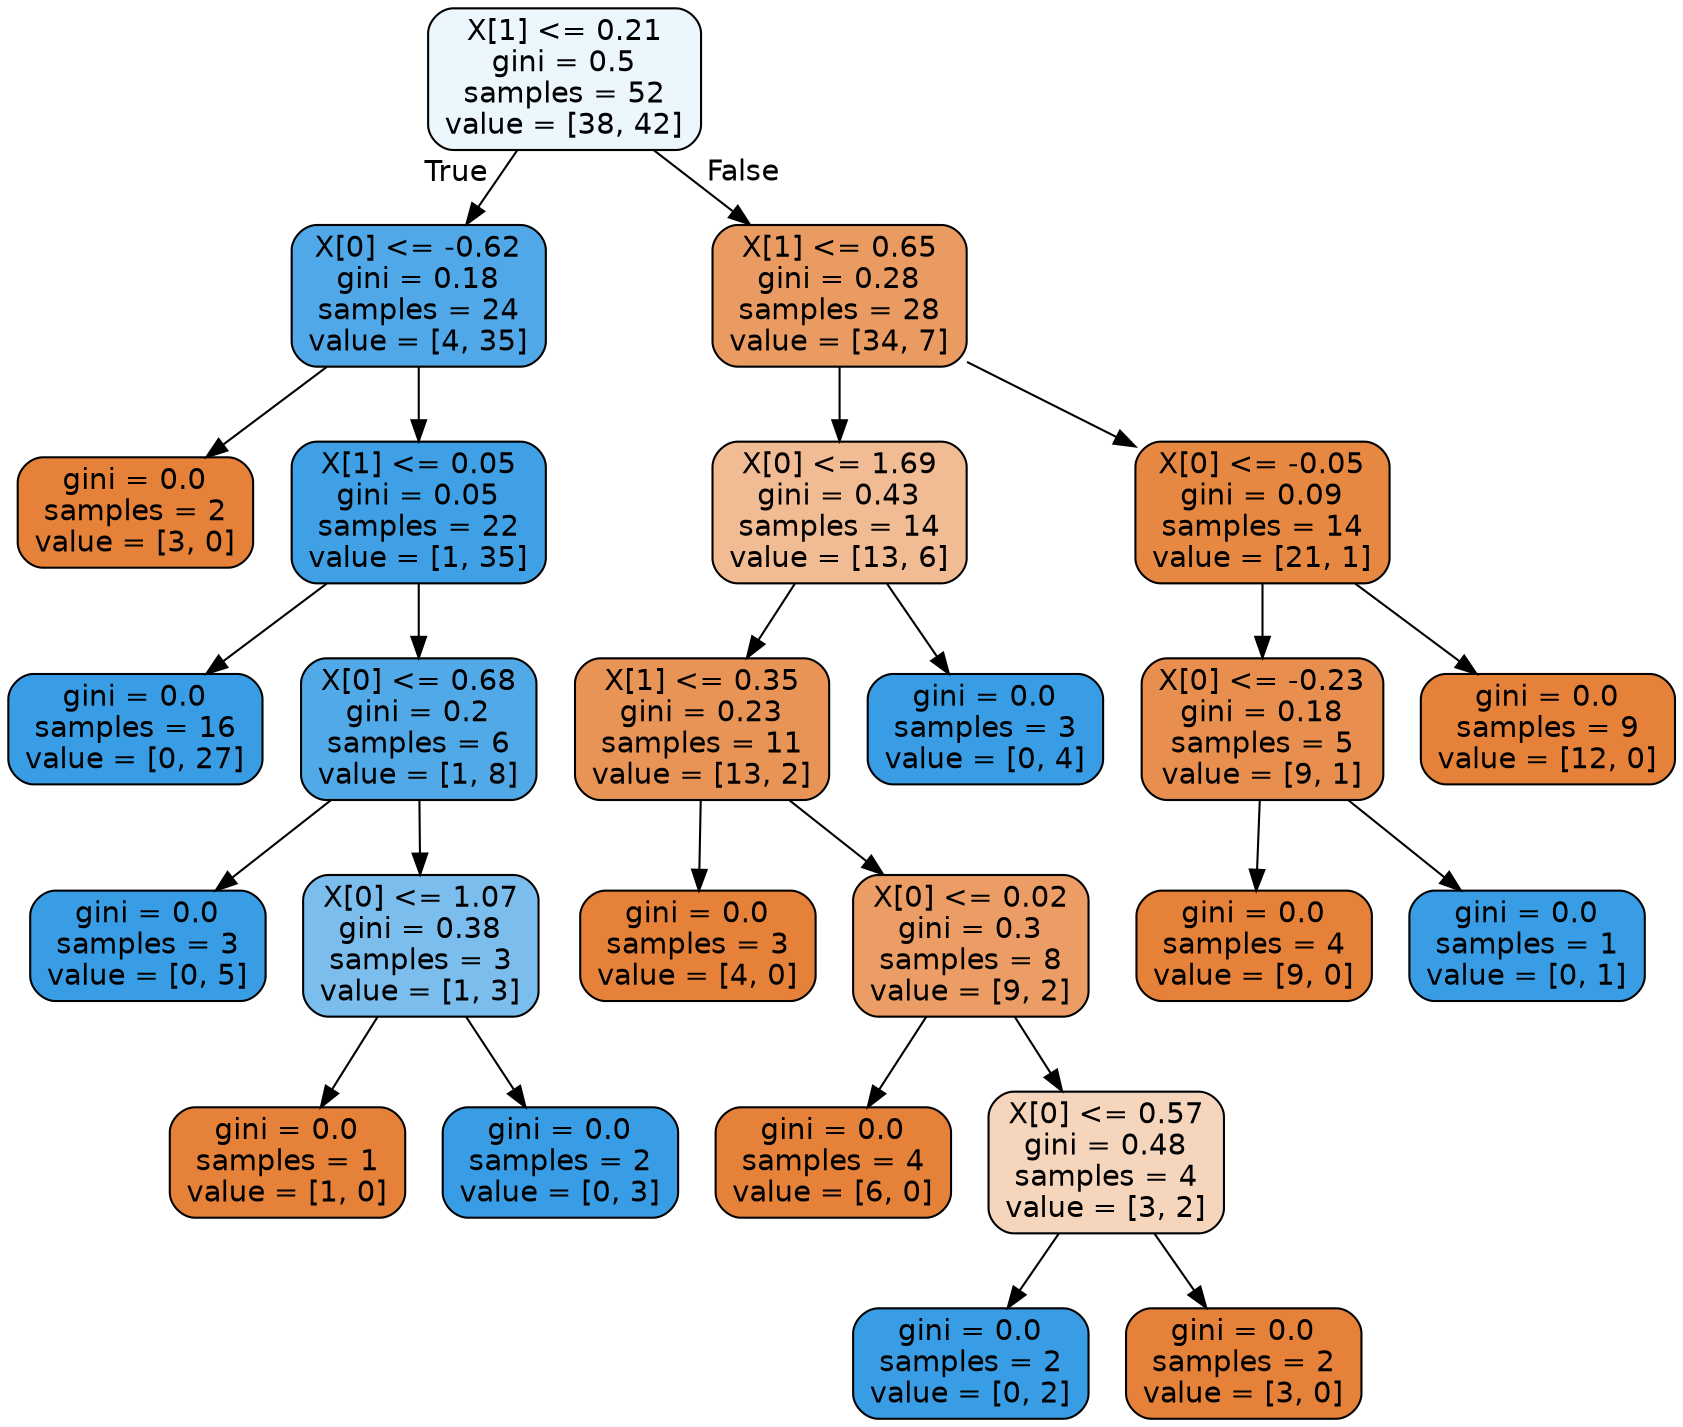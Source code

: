 digraph Tree {
node [shape=box, style="filled, rounded", color="black", fontname=helvetica] ;
edge [fontname=helvetica] ;
0 [label="X[1] <= 0.21\ngini = 0.5\nsamples = 52\nvalue = [38, 42]", fillcolor="#ecf6fd"] ;
1 [label="X[0] <= -0.62\ngini = 0.18\nsamples = 24\nvalue = [4, 35]", fillcolor="#50a8e8"] ;
0 -> 1 [labeldistance=2.5, labelangle=45, headlabel="True"] ;
2 [label="gini = 0.0\nsamples = 2\nvalue = [3, 0]", fillcolor="#e58139"] ;
1 -> 2 ;
3 [label="X[1] <= 0.05\ngini = 0.05\nsamples = 22\nvalue = [1, 35]", fillcolor="#3fa0e6"] ;
1 -> 3 ;
4 [label="gini = 0.0\nsamples = 16\nvalue = [0, 27]", fillcolor="#399de5"] ;
3 -> 4 ;
5 [label="X[0] <= 0.68\ngini = 0.2\nsamples = 6\nvalue = [1, 8]", fillcolor="#52a9e8"] ;
3 -> 5 ;
6 [label="gini = 0.0\nsamples = 3\nvalue = [0, 5]", fillcolor="#399de5"] ;
5 -> 6 ;
7 [label="X[0] <= 1.07\ngini = 0.38\nsamples = 3\nvalue = [1, 3]", fillcolor="#7bbeee"] ;
5 -> 7 ;
8 [label="gini = 0.0\nsamples = 1\nvalue = [1, 0]", fillcolor="#e58139"] ;
7 -> 8 ;
9 [label="gini = 0.0\nsamples = 2\nvalue = [0, 3]", fillcolor="#399de5"] ;
7 -> 9 ;
10 [label="X[1] <= 0.65\ngini = 0.28\nsamples = 28\nvalue = [34, 7]", fillcolor="#ea9b62"] ;
0 -> 10 [labeldistance=2.5, labelangle=-45, headlabel="False"] ;
11 [label="X[0] <= 1.69\ngini = 0.43\nsamples = 14\nvalue = [13, 6]", fillcolor="#f1bb94"] ;
10 -> 11 ;
12 [label="X[1] <= 0.35\ngini = 0.23\nsamples = 11\nvalue = [13, 2]", fillcolor="#e99457"] ;
11 -> 12 ;
13 [label="gini = 0.0\nsamples = 3\nvalue = [4, 0]", fillcolor="#e58139"] ;
12 -> 13 ;
14 [label="X[0] <= 0.02\ngini = 0.3\nsamples = 8\nvalue = [9, 2]", fillcolor="#eb9d65"] ;
12 -> 14 ;
15 [label="gini = 0.0\nsamples = 4\nvalue = [6, 0]", fillcolor="#e58139"] ;
14 -> 15 ;
16 [label="X[0] <= 0.57\ngini = 0.48\nsamples = 4\nvalue = [3, 2]", fillcolor="#f6d5bd"] ;
14 -> 16 ;
17 [label="gini = 0.0\nsamples = 2\nvalue = [0, 2]", fillcolor="#399de5"] ;
16 -> 17 ;
18 [label="gini = 0.0\nsamples = 2\nvalue = [3, 0]", fillcolor="#e58139"] ;
16 -> 18 ;
19 [label="gini = 0.0\nsamples = 3\nvalue = [0, 4]", fillcolor="#399de5"] ;
11 -> 19 ;
20 [label="X[0] <= -0.05\ngini = 0.09\nsamples = 14\nvalue = [21, 1]", fillcolor="#e68742"] ;
10 -> 20 ;
21 [label="X[0] <= -0.23\ngini = 0.18\nsamples = 5\nvalue = [9, 1]", fillcolor="#e88f4f"] ;
20 -> 21 ;
22 [label="gini = 0.0\nsamples = 4\nvalue = [9, 0]", fillcolor="#e58139"] ;
21 -> 22 ;
23 [label="gini = 0.0\nsamples = 1\nvalue = [0, 1]", fillcolor="#399de5"] ;
21 -> 23 ;
24 [label="gini = 0.0\nsamples = 9\nvalue = [12, 0]", fillcolor="#e58139"] ;
20 -> 24 ;
}